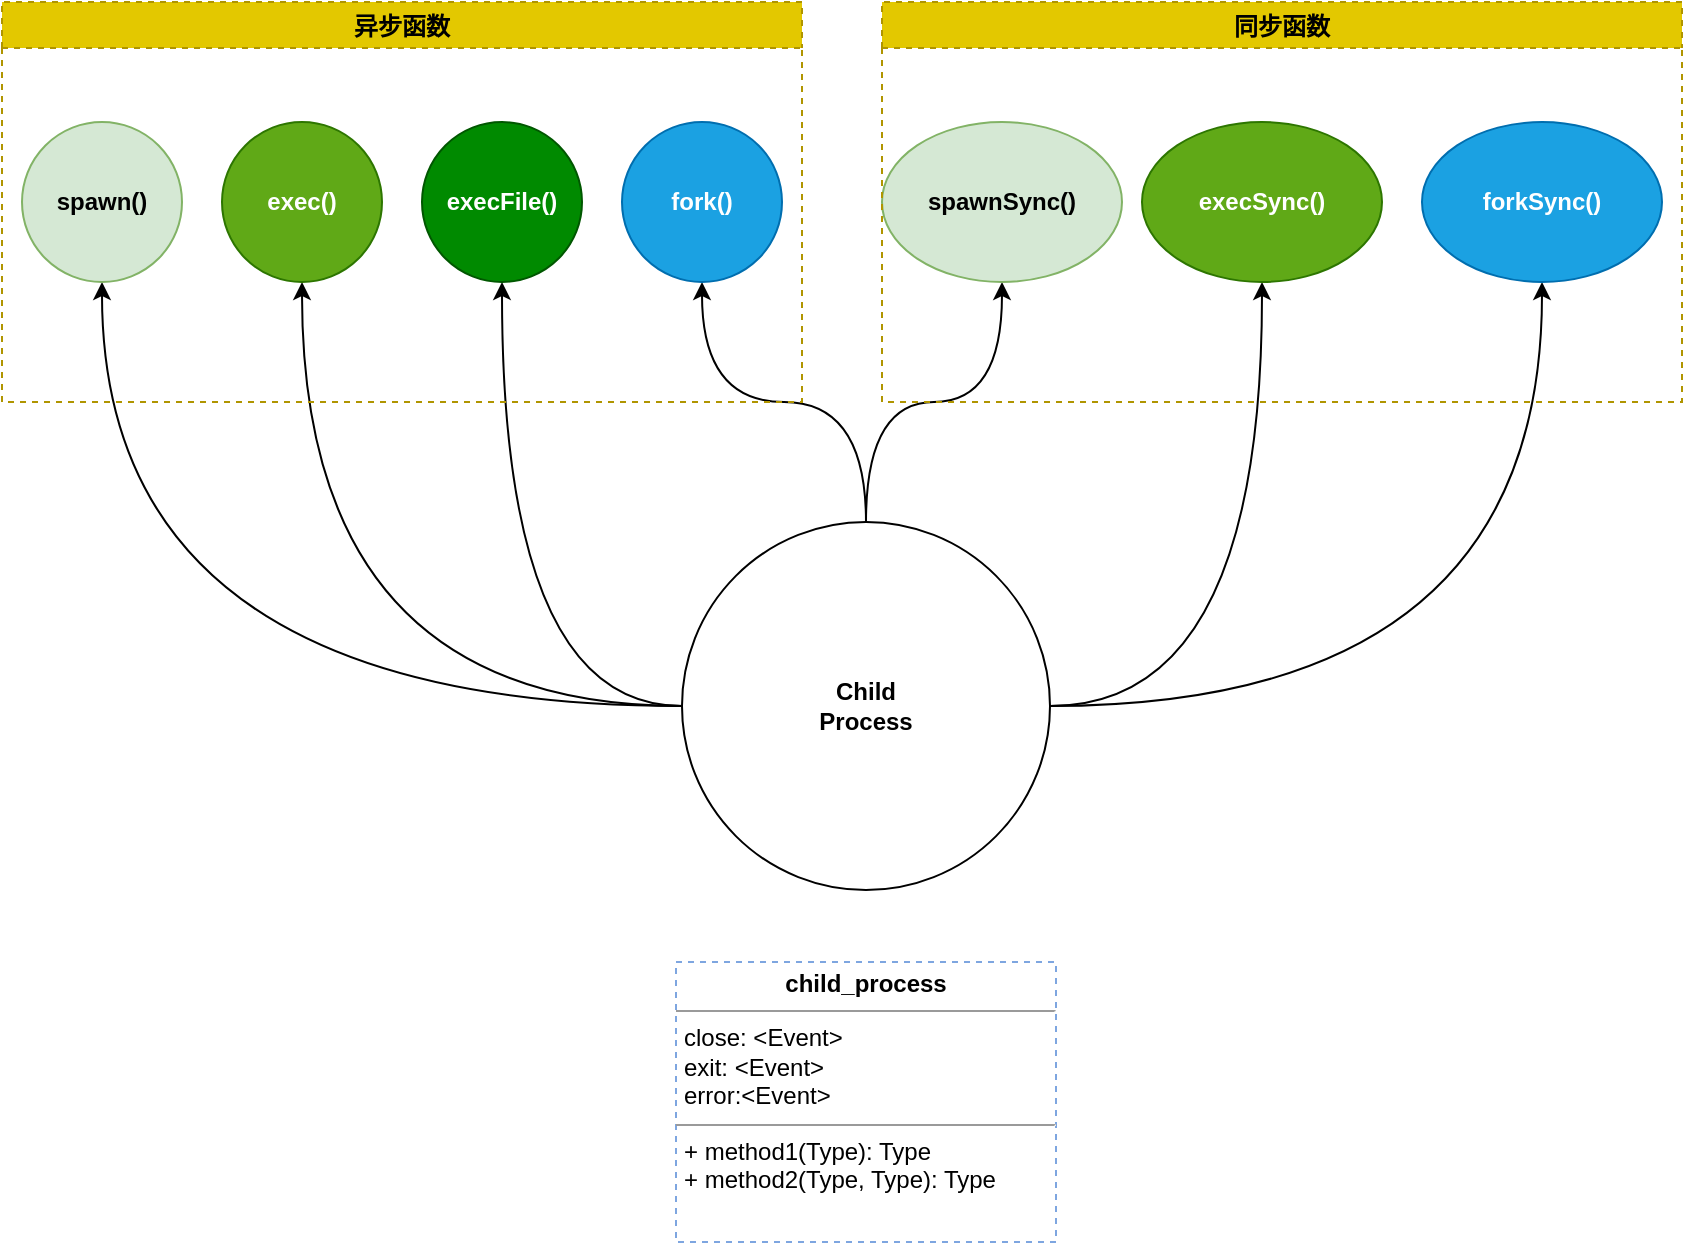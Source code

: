 <mxfile version="14.8.0" type="github" pages="3">
  <diagram id="nN4wQTtuESnlvM1exMuP" name="releation">
    <mxGraphModel dx="2111" dy="763" grid="1" gridSize="10" guides="1" tooltips="1" connect="1" arrows="1" fold="1" page="1" pageScale="1" pageWidth="827" pageHeight="1169" math="0" shadow="0">
      <root>
        <mxCell id="0" />
        <mxCell id="1" parent="0" />
        <mxCell id="y4olY6UGQHpgNEA2QadX-20" style="edgeStyle=orthogonalEdgeStyle;rounded=0;jumpStyle=arc;orthogonalLoop=1;jettySize=auto;html=1;entryX=0.5;entryY=1;entryDx=0;entryDy=0;curved=1;" edge="1" parent="1" source="JnfK7ZO0zfgUYSri5Nty-1" target="y4olY6UGQHpgNEA2QadX-5">
          <mxGeometry relative="1" as="geometry" />
        </mxCell>
        <mxCell id="y4olY6UGQHpgNEA2QadX-21" style="edgeStyle=orthogonalEdgeStyle;curved=1;rounded=0;jumpStyle=arc;orthogonalLoop=1;jettySize=auto;html=1;" edge="1" parent="1" source="JnfK7ZO0zfgUYSri5Nty-1" target="y4olY6UGQHpgNEA2QadX-6">
          <mxGeometry relative="1" as="geometry" />
        </mxCell>
        <mxCell id="y4olY6UGQHpgNEA2QadX-22" style="edgeStyle=orthogonalEdgeStyle;curved=1;rounded=0;jumpStyle=arc;orthogonalLoop=1;jettySize=auto;html=1;" edge="1" parent="1" source="JnfK7ZO0zfgUYSri5Nty-1" target="y4olY6UGQHpgNEA2QadX-8">
          <mxGeometry relative="1" as="geometry" />
        </mxCell>
        <mxCell id="y4olY6UGQHpgNEA2QadX-24" style="edgeStyle=orthogonalEdgeStyle;curved=1;rounded=0;jumpStyle=arc;orthogonalLoop=1;jettySize=auto;html=1;entryX=0.5;entryY=1;entryDx=0;entryDy=0;" edge="1" parent="1" source="JnfK7ZO0zfgUYSri5Nty-1" target="JnfK7ZO0zfgUYSri5Nty-3">
          <mxGeometry relative="1" as="geometry" />
        </mxCell>
        <mxCell id="y4olY6UGQHpgNEA2QadX-25" style="edgeStyle=orthogonalEdgeStyle;curved=1;rounded=0;jumpStyle=arc;orthogonalLoop=1;jettySize=auto;html=1;" edge="1" parent="1" source="JnfK7ZO0zfgUYSri5Nty-1" target="JnfK7ZO0zfgUYSri5Nty-4">
          <mxGeometry relative="1" as="geometry" />
        </mxCell>
        <mxCell id="y4olY6UGQHpgNEA2QadX-26" style="edgeStyle=orthogonalEdgeStyle;curved=1;rounded=0;jumpStyle=arc;orthogonalLoop=1;jettySize=auto;html=1;" edge="1" parent="1" source="JnfK7ZO0zfgUYSri5Nty-1" target="JnfK7ZO0zfgUYSri5Nty-5">
          <mxGeometry relative="1" as="geometry" />
        </mxCell>
        <mxCell id="y4olY6UGQHpgNEA2QadX-27" style="edgeStyle=orthogonalEdgeStyle;curved=1;rounded=0;jumpStyle=arc;orthogonalLoop=1;jettySize=auto;html=1;" edge="1" parent="1" source="JnfK7ZO0zfgUYSri5Nty-1" target="JnfK7ZO0zfgUYSri5Nty-2">
          <mxGeometry relative="1" as="geometry" />
        </mxCell>
        <mxCell id="JnfK7ZO0zfgUYSri5Nty-1" value="&lt;b&gt;Child&lt;br&gt;Process&lt;/b&gt;" style="ellipse;whiteSpace=wrap;html=1;aspect=fixed;" parent="1" vertex="1">
          <mxGeometry x="330" y="360" width="184" height="184" as="geometry" />
        </mxCell>
        <mxCell id="JnfK7ZO0zfgUYSri5Nty-2" value="&lt;b&gt;spawn()&lt;/b&gt;" style="ellipse;whiteSpace=wrap;html=1;aspect=fixed;fillColor=#d5e8d4;strokeColor=#82b366;" parent="1" vertex="1">
          <mxGeometry y="160" width="80" height="80" as="geometry" />
        </mxCell>
        <mxCell id="JnfK7ZO0zfgUYSri5Nty-3" value="&lt;b&gt;fork()&lt;/b&gt;" style="ellipse;whiteSpace=wrap;html=1;aspect=fixed;fillColor=#1ba1e2;strokeColor=#006EAF;fontColor=#ffffff;" parent="1" vertex="1">
          <mxGeometry x="300" y="160" width="80" height="80" as="geometry" />
        </mxCell>
        <mxCell id="JnfK7ZO0zfgUYSri5Nty-4" value="&lt;b&gt;execFile()&lt;/b&gt;" style="ellipse;whiteSpace=wrap;html=1;aspect=fixed;fillColor=#008a00;strokeColor=#005700;fontColor=#ffffff;" parent="1" vertex="1">
          <mxGeometry x="200" y="160" width="80" height="80" as="geometry" />
        </mxCell>
        <mxCell id="JnfK7ZO0zfgUYSri5Nty-5" value="&lt;b&gt;exec()&lt;/b&gt;" style="ellipse;whiteSpace=wrap;html=1;aspect=fixed;fillColor=#60a917;strokeColor=#2D7600;fontColor=#ffffff;" parent="1" vertex="1">
          <mxGeometry x="100" y="160" width="80" height="80" as="geometry" />
        </mxCell>
        <mxCell id="y4olY6UGQHpgNEA2QadX-5" value="&lt;b&gt;spawnSync()&lt;/b&gt;" style="ellipse;whiteSpace=wrap;html=1;fillColor=#d5e8d4;strokeColor=#82b366;" vertex="1" parent="1">
          <mxGeometry x="430" y="160" width="120" height="80" as="geometry" />
        </mxCell>
        <mxCell id="y4olY6UGQHpgNEA2QadX-6" value="&lt;b style=&quot;color: rgb(255 , 255 , 255)&quot;&gt;execSync()&lt;/b&gt;" style="ellipse;whiteSpace=wrap;html=1;fillColor=#60a917;strokeColor=#2D7600;fontColor=#ffffff;" vertex="1" parent="1">
          <mxGeometry x="560" y="160" width="120" height="80" as="geometry" />
        </mxCell>
        <mxCell id="y4olY6UGQHpgNEA2QadX-8" value="&lt;b&gt;forkSync()&lt;/b&gt;" style="ellipse;whiteSpace=wrap;html=1;fillColor=#1ba1e2;strokeColor=#006EAF;fontColor=#ffffff;" vertex="1" parent="1">
          <mxGeometry x="700" y="160" width="120" height="80" as="geometry" />
        </mxCell>
        <mxCell id="y4olY6UGQHpgNEA2QadX-14" value="异步函数" style="swimlane;dashed=1;strokeColor=#B09500;fillColor=#e3c800;fontColor=#000000;" vertex="1" parent="1">
          <mxGeometry x="-10" y="100" width="400" height="200" as="geometry" />
        </mxCell>
        <mxCell id="y4olY6UGQHpgNEA2QadX-15" value="同步函数" style="swimlane;dashed=1;strokeColor=#B09500;fillColor=#e3c800;fontColor=#000000;" vertex="1" parent="1">
          <mxGeometry x="430" y="100" width="400" height="200" as="geometry" />
        </mxCell>
        <mxCell id="y4olY6UGQHpgNEA2QadX-32" value="&lt;p style=&quot;margin: 0px ; margin-top: 4px ; text-align: center&quot;&gt;&lt;span style=&quot;font-weight: 700&quot;&gt;child_process&lt;/span&gt;&lt;br&gt;&lt;/p&gt;&lt;hr size=&quot;1&quot;&gt;&lt;p style=&quot;margin: 0px ; margin-left: 4px&quot;&gt;close: &amp;lt;Event&amp;gt;&lt;br&gt;exit: &amp;lt;Event&amp;gt;&lt;/p&gt;&lt;p style=&quot;margin: 0px ; margin-left: 4px&quot;&gt;error:&amp;lt;Event&amp;gt;&lt;/p&gt;&lt;hr size=&quot;1&quot;&gt;&lt;p style=&quot;margin: 0px ; margin-left: 4px&quot;&gt;+ method1(Type): Type&lt;br&gt;+ method2(Type, Type): Type&lt;/p&gt;" style="verticalAlign=top;align=left;overflow=fill;fontSize=12;fontFamily=Helvetica;html=1;dashed=1;strokeColor=#7EA6E0;" vertex="1" parent="1">
          <mxGeometry x="327" y="580" width="190" height="140" as="geometry" />
        </mxCell>
      </root>
    </mxGraphModel>
  </diagram>
  <diagram id="HoIw62t1HQ8abLGtj2x6" name="mutil">
    <mxGraphModel dx="1284" dy="763" grid="1" gridSize="10" guides="1" tooltips="1" connect="1" arrows="1" fold="1" page="1" pageScale="1" pageWidth="827" pageHeight="1169" math="0" shadow="0">
      <root>
        <mxCell id="RiuIiGbBmhNqUin-XVum-0" />
        <mxCell id="RiuIiGbBmhNqUin-XVum-1" parent="RiuIiGbBmhNqUin-XVum-0" />
        <mxCell id="RiuIiGbBmhNqUin-XVum-11" value="计算A1" style="whiteSpace=wrap;html=1;" parent="RiuIiGbBmhNqUin-XVum-1" vertex="1">
          <mxGeometry x="40" y="120" width="120" height="40" as="geometry" />
        </mxCell>
        <mxCell id="RiuIiGbBmhNqUin-XVum-12" value="I/O" style="whiteSpace=wrap;html=1;" parent="RiuIiGbBmhNqUin-XVum-1" vertex="1">
          <mxGeometry x="40" y="160" width="120" height="120" as="geometry" />
        </mxCell>
        <mxCell id="RiuIiGbBmhNqUin-XVum-13" value="计算A2" style="whiteSpace=wrap;html=1;" parent="RiuIiGbBmhNqUin-XVum-1" vertex="1">
          <mxGeometry x="40" y="280" width="120" height="40" as="geometry" />
        </mxCell>
        <mxCell id="RiuIiGbBmhNqUin-XVum-24" value="计算B1" style="whiteSpace=wrap;html=1;" parent="RiuIiGbBmhNqUin-XVum-1" vertex="1">
          <mxGeometry x="200" y="160" width="120" height="40" as="geometry" />
        </mxCell>
        <mxCell id="RiuIiGbBmhNqUin-XVum-25" value="I/O" style="whiteSpace=wrap;html=1;" parent="RiuIiGbBmhNqUin-XVum-1" vertex="1">
          <mxGeometry x="200" y="200" width="120" height="120" as="geometry" />
        </mxCell>
        <mxCell id="RiuIiGbBmhNqUin-XVum-26" value="计算B2" style="whiteSpace=wrap;html=1;" parent="RiuIiGbBmhNqUin-XVum-1" vertex="1">
          <mxGeometry x="200" y="320" width="120" height="40" as="geometry" />
        </mxCell>
        <mxCell id="RiuIiGbBmhNqUin-XVum-27" value="计算C1" style="whiteSpace=wrap;html=1;" parent="RiuIiGbBmhNqUin-XVum-1" vertex="1">
          <mxGeometry x="360" y="200" width="120" height="40" as="geometry" />
        </mxCell>
        <mxCell id="RiuIiGbBmhNqUin-XVum-28" value="I/O" style="whiteSpace=wrap;html=1;" parent="RiuIiGbBmhNqUin-XVum-1" vertex="1">
          <mxGeometry x="360" y="240" width="120" height="120" as="geometry" />
        </mxCell>
        <mxCell id="RiuIiGbBmhNqUin-XVum-29" value="计算C2" style="whiteSpace=wrap;html=1;" parent="RiuIiGbBmhNqUin-XVum-1" vertex="1">
          <mxGeometry x="360" y="360" width="120" height="40" as="geometry" />
        </mxCell>
        <mxCell id="RiuIiGbBmhNqUin-XVum-30" value="计算D1" style="whiteSpace=wrap;html=1;" parent="RiuIiGbBmhNqUin-XVum-1" vertex="1">
          <mxGeometry x="520" y="240" width="120" height="40" as="geometry" />
        </mxCell>
        <mxCell id="RiuIiGbBmhNqUin-XVum-31" value="I/O" style="whiteSpace=wrap;html=1;" parent="RiuIiGbBmhNqUin-XVum-1" vertex="1">
          <mxGeometry x="520" y="280" width="120" height="120" as="geometry" />
        </mxCell>
        <mxCell id="RiuIiGbBmhNqUin-XVum-32" value="计算D2" style="whiteSpace=wrap;html=1;" parent="RiuIiGbBmhNqUin-XVum-1" vertex="1">
          <mxGeometry x="520" y="400" width="120" height="40" as="geometry" />
        </mxCell>
        <mxCell id="1r9GzngLCTmds57Yo7kZ-0" style="edgeStyle=entityRelationEdgeStyle;curved=1;jumpStyle=arc;orthogonalLoop=1;jettySize=auto;html=1;entryX=0.5;entryY=0;entryDx=0;entryDy=0;" edge="1" parent="RiuIiGbBmhNqUin-XVum-1" source="RiuIiGbBmhNqUin-XVum-33" target="RiuIiGbBmhNqUin-XVum-11">
          <mxGeometry relative="1" as="geometry" />
        </mxCell>
        <mxCell id="RiuIiGbBmhNqUin-XVum-33" value="线程1" style="whiteSpace=wrap;html=1;fillColor=#d5e8d4;strokeColor=#82b366;" parent="RiuIiGbBmhNqUin-XVum-1" vertex="1">
          <mxGeometry x="40" y="40" width="120" height="40" as="geometry" />
        </mxCell>
        <mxCell id="1r9GzngLCTmds57Yo7kZ-1" style="edgeStyle=entityRelationEdgeStyle;curved=1;jumpStyle=arc;orthogonalLoop=1;jettySize=auto;html=1;entryX=0.592;entryY=-0.05;entryDx=0;entryDy=0;entryPerimeter=0;" edge="1" parent="RiuIiGbBmhNqUin-XVum-1" source="RiuIiGbBmhNqUin-XVum-34" target="RiuIiGbBmhNqUin-XVum-24">
          <mxGeometry relative="1" as="geometry" />
        </mxCell>
        <mxCell id="RiuIiGbBmhNqUin-XVum-34" value="&lt;span&gt;线程2&lt;/span&gt;" style="whiteSpace=wrap;html=1;fillColor=#ffe6cc;strokeColor=#d79b00;" parent="RiuIiGbBmhNqUin-XVum-1" vertex="1">
          <mxGeometry x="210" y="40" width="120" height="40" as="geometry" />
        </mxCell>
        <mxCell id="1r9GzngLCTmds57Yo7kZ-2" style="edgeStyle=entityRelationEdgeStyle;curved=1;jumpStyle=arc;orthogonalLoop=1;jettySize=auto;html=1;entryX=0.5;entryY=0;entryDx=0;entryDy=0;" edge="1" parent="RiuIiGbBmhNqUin-XVum-1" source="RiuIiGbBmhNqUin-XVum-36" target="RiuIiGbBmhNqUin-XVum-27">
          <mxGeometry relative="1" as="geometry" />
        </mxCell>
        <mxCell id="RiuIiGbBmhNqUin-XVum-36" value="&lt;span&gt;线程3&lt;/span&gt;" style="whiteSpace=wrap;html=1;fillColor=#fff2cc;strokeColor=#d6b656;" parent="RiuIiGbBmhNqUin-XVum-1" vertex="1">
          <mxGeometry x="360" y="40" width="120" height="40" as="geometry" />
        </mxCell>
        <mxCell id="1r9GzngLCTmds57Yo7kZ-3" style="edgeStyle=entityRelationEdgeStyle;jumpStyle=arc;orthogonalLoop=1;jettySize=auto;html=1;entryX=0.5;entryY=0;entryDx=0;entryDy=0;curved=1;" edge="1" parent="RiuIiGbBmhNqUin-XVum-1" source="RiuIiGbBmhNqUin-XVum-37" target="RiuIiGbBmhNqUin-XVum-30">
          <mxGeometry relative="1" as="geometry" />
        </mxCell>
        <mxCell id="RiuIiGbBmhNqUin-XVum-37" value="&lt;span&gt;线程4&lt;/span&gt;" style="whiteSpace=wrap;html=1;fillColor=#f8cecc;strokeColor=#b85450;" parent="RiuIiGbBmhNqUin-XVum-1" vertex="1">
          <mxGeometry x="520" y="40" width="120" height="40" as="geometry" />
        </mxCell>
      </root>
    </mxGraphModel>
  </diagram>
  <diagram id="1cuOerC2-qZ4NgBSdatC" name="single">
    <mxGraphModel dx="1284" dy="763" grid="1" gridSize="10" guides="1" tooltips="1" connect="1" arrows="1" fold="1" page="1" pageScale="1" pageWidth="827" pageHeight="1169" math="0" shadow="0">
      <root>
        <mxCell id="T3svytMGbVNSP-enpDjE-0" />
        <mxCell id="T3svytMGbVNSP-enpDjE-1" parent="T3svytMGbVNSP-enpDjE-0" />
        <mxCell id="T3svytMGbVNSP-enpDjE-2" value="线程1" style="whiteSpace=wrap;html=1;fillColor=#d5e8d4;strokeColor=#82b366;rounded=1;" parent="T3svytMGbVNSP-enpDjE-1" vertex="1">
          <mxGeometry x="320" y="40" width="120" height="40" as="geometry" />
        </mxCell>
        <mxCell id="IWp3ylANPTEke_omBJcx-17" style="edgeStyle=entityRelationEdgeStyle;jumpStyle=arc;orthogonalLoop=1;jettySize=auto;html=1;entryX=0;entryY=0.5;entryDx=0;entryDy=0;curved=1;" edge="1" parent="T3svytMGbVNSP-enpDjE-1" source="T3svytMGbVNSP-enpDjE-3">
          <mxGeometry relative="1" as="geometry">
            <mxPoint x="460" y="140" as="targetPoint" />
          </mxGeometry>
        </mxCell>
        <mxCell id="T3svytMGbVNSP-enpDjE-3" value="计算A1" style="whiteSpace=wrap;html=1;rounded=1;" parent="T3svytMGbVNSP-enpDjE-1" vertex="1">
          <mxGeometry x="320" y="110" width="120" height="60" as="geometry" />
        </mxCell>
        <mxCell id="IWp3ylANPTEke_omBJcx-30" style="edgeStyle=entityRelationEdgeStyle;jumpStyle=arc;orthogonalLoop=1;jettySize=auto;html=1;exitX=1;exitY=0.5;exitDx=0;exitDy=0;curved=1;" edge="1" parent="T3svytMGbVNSP-enpDjE-1" source="T3svytMGbVNSP-enpDjE-4">
          <mxGeometry relative="1" as="geometry">
            <mxPoint x="510" y="200" as="targetPoint" />
          </mxGeometry>
        </mxCell>
        <mxCell id="T3svytMGbVNSP-enpDjE-4" value="&lt;span&gt;计算B1&lt;/span&gt;" style="whiteSpace=wrap;html=1;rounded=1;" parent="T3svytMGbVNSP-enpDjE-1" vertex="1">
          <mxGeometry x="320" y="170" width="120" height="60" as="geometry" />
        </mxCell>
        <mxCell id="IWp3ylANPTEke_omBJcx-33" style="edgeStyle=entityRelationEdgeStyle;jumpStyle=arc;orthogonalLoop=1;jettySize=auto;html=1;entryX=0;entryY=0.5;entryDx=0;entryDy=0;curved=1;" edge="1" parent="T3svytMGbVNSP-enpDjE-1" source="T3svytMGbVNSP-enpDjE-5">
          <mxGeometry relative="1" as="geometry">
            <mxPoint x="570" y="260" as="targetPoint" />
          </mxGeometry>
        </mxCell>
        <mxCell id="T3svytMGbVNSP-enpDjE-5" value="&lt;span&gt;计算C1&lt;/span&gt;" style="whiteSpace=wrap;html=1;rounded=1;" parent="T3svytMGbVNSP-enpDjE-1" vertex="1">
          <mxGeometry x="320" y="230" width="120" height="60" as="geometry" />
        </mxCell>
        <mxCell id="IWp3ylANPTEke_omBJcx-36" style="edgeStyle=entityRelationEdgeStyle;jumpStyle=arc;orthogonalLoop=1;jettySize=auto;html=1;curved=1;" edge="1" parent="T3svytMGbVNSP-enpDjE-1" source="T3svytMGbVNSP-enpDjE-6">
          <mxGeometry relative="1" as="geometry">
            <mxPoint x="640" y="320" as="targetPoint" />
          </mxGeometry>
        </mxCell>
        <mxCell id="T3svytMGbVNSP-enpDjE-6" value="&lt;span&gt;计算D1&lt;/span&gt;" style="whiteSpace=wrap;html=1;rounded=1;" parent="T3svytMGbVNSP-enpDjE-1" vertex="1">
          <mxGeometry x="320" y="290" width="120" height="60" as="geometry" />
        </mxCell>
        <mxCell id="T3svytMGbVNSP-enpDjE-7" value="&lt;span&gt;计算A2&lt;/span&gt;" style="whiteSpace=wrap;html=1;rounded=1;" parent="T3svytMGbVNSP-enpDjE-1" vertex="1">
          <mxGeometry x="320" y="350" width="120" height="60" as="geometry" />
        </mxCell>
        <mxCell id="T3svytMGbVNSP-enpDjE-8" value="&lt;span&gt;计算B2&lt;/span&gt;" style="whiteSpace=wrap;html=1;rounded=1;" parent="T3svytMGbVNSP-enpDjE-1" vertex="1">
          <mxGeometry x="320" y="410" width="120" height="60" as="geometry" />
        </mxCell>
        <mxCell id="T3svytMGbVNSP-enpDjE-9" value="&lt;span&gt;计算C2&lt;/span&gt;" style="whiteSpace=wrap;html=1;rounded=1;" parent="T3svytMGbVNSP-enpDjE-1" vertex="1">
          <mxGeometry x="320" y="470" width="120" height="60" as="geometry" />
        </mxCell>
        <mxCell id="T3svytMGbVNSP-enpDjE-10" value="&lt;span&gt;计算D2&lt;/span&gt;" style="whiteSpace=wrap;html=1;rounded=1;" parent="T3svytMGbVNSP-enpDjE-1" vertex="1">
          <mxGeometry x="320" y="530" width="120" height="60" as="geometry" />
        </mxCell>
        <mxCell id="IWp3ylANPTEke_omBJcx-28" style="edgeStyle=entityRelationEdgeStyle;jumpStyle=arc;orthogonalLoop=1;jettySize=auto;html=1;entryX=1;entryY=0.5;entryDx=0;entryDy=0;curved=1;" edge="1" parent="T3svytMGbVNSP-enpDjE-1" target="T3svytMGbVNSP-enpDjE-7">
          <mxGeometry relative="1" as="geometry">
            <mxPoint x="460" y="140" as="sourcePoint" />
          </mxGeometry>
        </mxCell>
        <mxCell id="IWp3ylANPTEke_omBJcx-38" value="I&#39;/O请求" style="edgeLabel;html=1;align=center;verticalAlign=middle;resizable=0;points=[];rounded=1;" vertex="1" connectable="0" parent="IWp3ylANPTEke_omBJcx-28">
          <mxGeometry x="-0.688" y="-1" relative="1" as="geometry">
            <mxPoint as="offset" />
          </mxGeometry>
        </mxCell>
        <mxCell id="IWp3ylANPTEke_omBJcx-31" style="edgeStyle=entityRelationEdgeStyle;jumpStyle=arc;orthogonalLoop=1;jettySize=auto;html=1;entryX=1;entryY=0.5;entryDx=0;entryDy=0;curved=1;" edge="1" parent="T3svytMGbVNSP-enpDjE-1" target="T3svytMGbVNSP-enpDjE-8">
          <mxGeometry relative="1" as="geometry">
            <mxPoint x="510" y="200" as="sourcePoint" />
          </mxGeometry>
        </mxCell>
        <mxCell id="IWp3ylANPTEke_omBJcx-39" value="I&#39;/O请求" style="edgeLabel;html=1;align=center;verticalAlign=middle;resizable=0;points=[];rounded=1;" vertex="1" connectable="0" parent="IWp3ylANPTEke_omBJcx-31">
          <mxGeometry x="-0.697" relative="1" as="geometry">
            <mxPoint as="offset" />
          </mxGeometry>
        </mxCell>
        <mxCell id="IWp3ylANPTEke_omBJcx-34" style="edgeStyle=entityRelationEdgeStyle;jumpStyle=arc;orthogonalLoop=1;jettySize=auto;html=1;entryX=1;entryY=0.5;entryDx=0;entryDy=0;curved=1;" edge="1" parent="T3svytMGbVNSP-enpDjE-1" target="T3svytMGbVNSP-enpDjE-9">
          <mxGeometry relative="1" as="geometry">
            <mxPoint x="570" y="260" as="sourcePoint" />
          </mxGeometry>
        </mxCell>
        <mxCell id="IWp3ylANPTEke_omBJcx-40" value="I&#39;/O请求" style="edgeLabel;html=1;align=center;verticalAlign=middle;resizable=0;points=[];rounded=1;" vertex="1" connectable="0" parent="IWp3ylANPTEke_omBJcx-34">
          <mxGeometry x="-0.707" relative="1" as="geometry">
            <mxPoint as="offset" />
          </mxGeometry>
        </mxCell>
        <mxCell id="IWp3ylANPTEke_omBJcx-37" style="edgeStyle=entityRelationEdgeStyle;jumpStyle=arc;orthogonalLoop=1;jettySize=auto;html=1;entryX=1;entryY=0.5;entryDx=0;entryDy=0;curved=1;" edge="1" parent="T3svytMGbVNSP-enpDjE-1" target="T3svytMGbVNSP-enpDjE-10">
          <mxGeometry relative="1" as="geometry">
            <mxPoint x="640" y="320" as="sourcePoint" />
          </mxGeometry>
        </mxCell>
        <mxCell id="IWp3ylANPTEke_omBJcx-41" value="I&#39;/O请求" style="edgeLabel;html=1;align=center;verticalAlign=middle;resizable=0;points=[];rounded=1;" vertex="1" connectable="0" parent="IWp3ylANPTEke_omBJcx-37">
          <mxGeometry x="-0.58" y="-3" relative="1" as="geometry">
            <mxPoint as="offset" />
          </mxGeometry>
        </mxCell>
      </root>
    </mxGraphModel>
  </diagram>
</mxfile>
